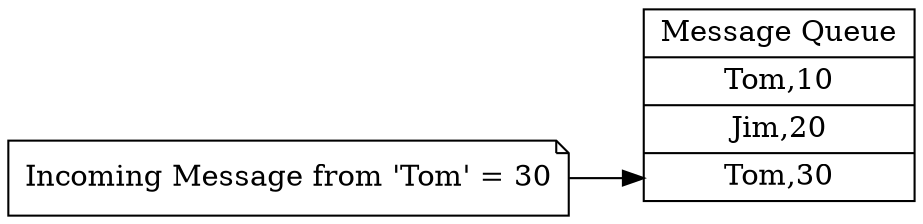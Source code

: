 digraph G {
   rankdir=LR    
   node [shape=record];
   im1 [label="Incoming Message from 'Tom' = 30",shape=note];
   q1 [label="Message Queue|Tom,10|Jim,20|<m> Tom,30",shape=record];
   im1 -> q1:m;
}
